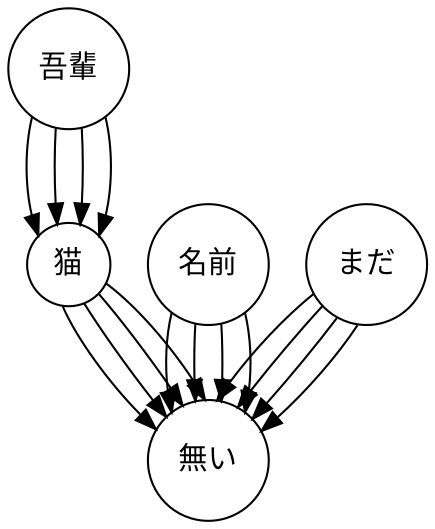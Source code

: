digraph root {
	graph [bb="0,0,201,246"];
	node [label="\N",
		shape=circle
	];
	{
		node [label="\N",
			shape=circle
		];
		吾輩		 [height=0.80556,
			label=吾輩,
			pos="29,217",
			width=0.80556];
		猫		 [height=0.55556,
			label=猫,
			pos="29,123",
			width=0.55556];
		吾輩 -> 猫		 [pos="e,14.383,136.98 11.365,193.73 7.9033,179.44 7.8784,160.94 11.291,146.58"];
		無い		 [height=0.80556,
			label=無い,
			pos="96,29",
			width=0.80556];
		猫 -> 無い		 [pos="e,70.83,43.943 26.104,102.94 32.675,87.831 47.846,66.739 63.272,51.12"];
		名前		 [height=0.80556,
			label=名前,
			pos="96,123",
			width=0.80556];
		名前 -> 無い		 [pos="e,78.415,52.066 78.365,99.729 75.628,88.429 75.039,74.497 76.6,62.065"];
		まだ		 [height=0.80556,
			label=まだ,
			pos="172,123",
			width=0.80556];
		まだ -> 無い		 [pos="e,100.29,57.948 146.41,108.82 132.61,97.771 117.41,81.453 106.31,66.526"];
	}
	subgraph root {
		graph [bb="0,0,201,246"];
		node [height="",
			label="\N",
			pos="",
			shape=circle,
			width=""
		];
		edge [pos=""];
		{
			graph [bb="0,0,201,246"];
			node [height="",
				label="\N",
				pos="",
				shape=circle,
				width=""
			];
			edge [pos=""];
			吾輩;
			猫;
			吾輩 -> 猫			 [pos="e,23.486,142.27 22.755,188.4 22.101,177.09 22.082,164 22.7,152.59"];
			無い;
			猫 -> 無い			 [pos="e,75.818,49.92 36.46,104.26 44.632,91.133 57.576,72.989 69.402,57.923"];
			名前;
			名前 -> 無い			 [pos="e,89.756,57.584 89.755,94.397 89.271,86.028 89.135,76.686 89.347,67.77"];
			まだ;
			まだ -> 無い			 [pos="e,110.3,54.637 150.66,102.94 139.95,91.344 127.16,76.225 116.57,62.761"];
		}
		subgraph root {
			graph [bb="0,0,201,246"];
			node [height="",
				label="\N",
				pos="",
				shape=circle,
				width=""
			];
			edge [pos=""];
			{
				graph [bb="0,0,201,246"];
				node [height="",
					label="\N",
					pos="",
					shape=circle,
					width=""
				];
				edge [pos=""];
				吾輩;
				猫;
				吾輩 -> 猫				 [pos="e,34.514,142.27 35.245,188.4 35.899,177.09 35.918,164 35.3,152.59"];
				無い;
				猫 -> 無い				 [pos="e,83.667,55.314 43.5,108.82 53.704,97.081 67.129,79.393 77.956,63.746"];
				名前;
				名前 -> 無い				 [pos="e,102.24,57.584 102.25,94.397 102.73,86.028 102.87,76.686 102.65,67.77"];
				まだ;
				まだ -> 無い				 [pos="e,117.17,48.883 157.69,97.346 148.16,84.74 135.51,69.385 124.09,56.523"];
			}
			subgraph root {
				graph [bb="0,0,201.49,247.48"];
				node [height="",
					label="\N",
					pos="",
					shape=circle,
					width=""
				];
				edge [pos=""];
				{
					graph [bb="0,0,201.49,247.48"];
					node [height="",
						label="\N",
						pos="",
						shape=circle,
						width=""
					];
					edge [pos=""];
					吾輩;
					猫;
					吾輩 -> 猫					 [pos="e,43.617,136.98 46.635,193.73 50.097,179.44 50.122,160.94 46.709,146.58"];
					無い;
					猫 -> 無い					 [pos="e,94.387,58.046 47.087,113.84 61.32,103.28 77.811,84.178 89.036,66.876"];
					名前;
					名前 -> 無い					 [pos="e,113.58,52.066 113.63,99.729 116.37,88.429 116.96,74.497 115.4,62.065"];
					まだ;
					まだ -> 無い					 [pos="e,121.47,43.084 167.61,93.897 158.21,79.63 143.57,62.641 129.31,49.768"];
				}
			}
		}
	}
}
